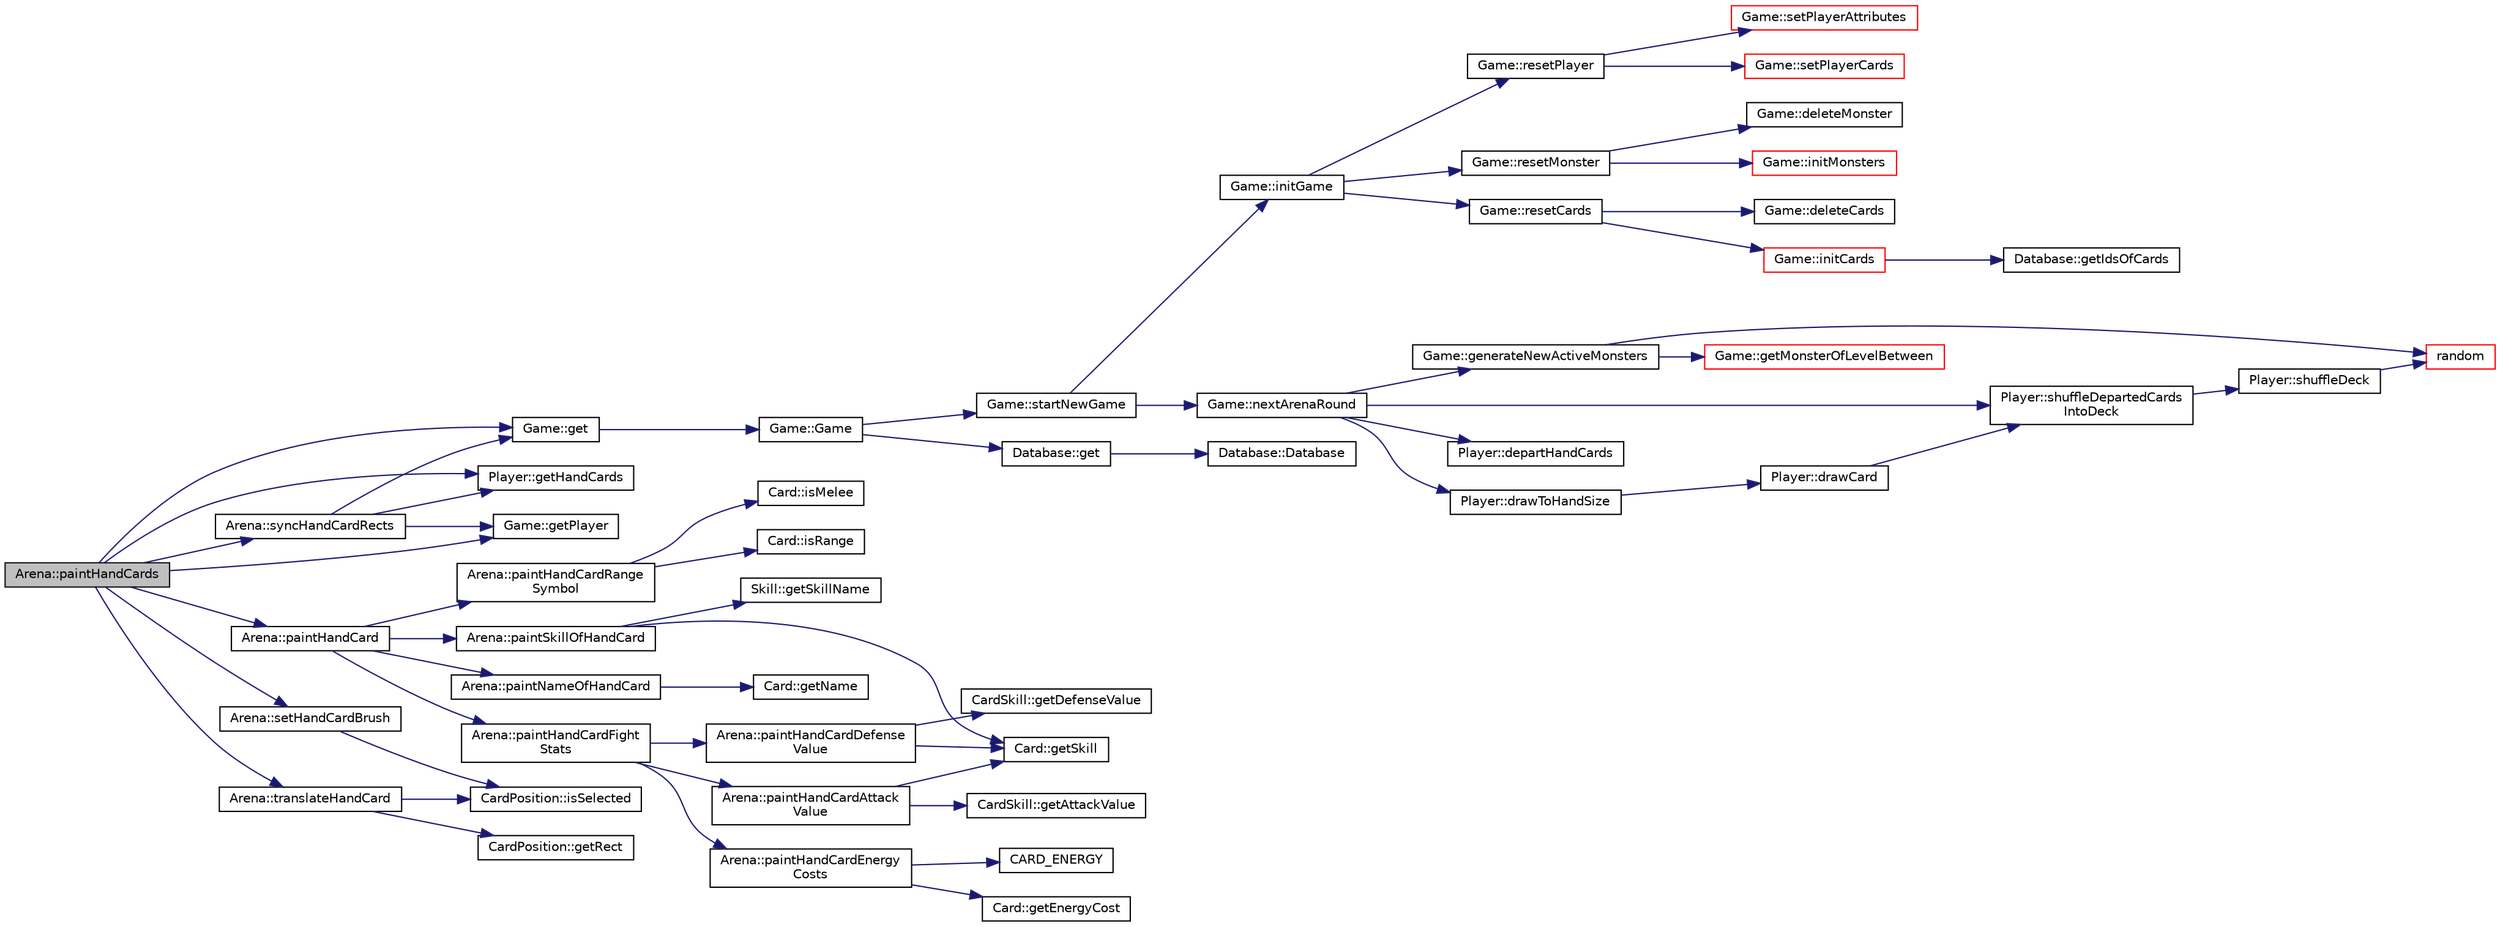 digraph "Arena::paintHandCards"
{
  bgcolor="transparent";
  edge [fontname="Helvetica",fontsize="10",labelfontname="Helvetica",labelfontsize="10"];
  node [fontname="Helvetica",fontsize="10",shape=record];
  rankdir="LR";
  Node437 [label="Arena::paintHandCards",height=0.2,width=0.4,color="black", fillcolor="grey75", style="filled", fontcolor="black"];
  Node437 -> Node438 [color="midnightblue",fontsize="10",style="solid",fontname="Helvetica"];
  Node438 [label="Game::get",height=0.2,width=0.4,color="black",URL="$classGame.html#a61506c03b35e21f5078997b7d5f80ea2"];
  Node438 -> Node439 [color="midnightblue",fontsize="10",style="solid",fontname="Helvetica"];
  Node439 [label="Game::Game",height=0.2,width=0.4,color="black",URL="$classGame.html#a3b4c8aab575024b6f3e2d648c6e17418"];
  Node439 -> Node440 [color="midnightblue",fontsize="10",style="solid",fontname="Helvetica"];
  Node440 [label="Database::get",height=0.2,width=0.4,color="black",URL="$classDatabase.html#a3f608f3a6735ed24e9a3fe39652d5e0c"];
  Node440 -> Node441 [color="midnightblue",fontsize="10",style="solid",fontname="Helvetica"];
  Node441 [label="Database::Database",height=0.2,width=0.4,color="black",URL="$classDatabase.html#a25acd0ba8ce00ebc6b331568d81e4230",tooltip="zeger auf die Singleton-Instanz dieser Klasse "];
  Node439 -> Node442 [color="midnightblue",fontsize="10",style="solid",fontname="Helvetica"];
  Node442 [label="Game::startNewGame",height=0.2,width=0.4,color="black",URL="$classGame.html#abf0598736d0752b99711691b0ef8203a",tooltip="Initialisisiert ein neues Spiel; alle Daten werden zurückgesetzt. "];
  Node442 -> Node443 [color="midnightblue",fontsize="10",style="solid",fontname="Helvetica"];
  Node443 [label="Game::initGame",height=0.2,width=0.4,color="black",URL="$classGame.html#ab684b380c7d3f3577e2fb80006415297"];
  Node443 -> Node444 [color="midnightblue",fontsize="10",style="solid",fontname="Helvetica"];
  Node444 [label="Game::resetCards",height=0.2,width=0.4,color="black",URL="$classGame.html#ac507aeb4b5d561cdfdf3e3df5884bf1a",tooltip="Alle Karten des Spielers werden entfernt, alle vorhandenen Karten werden gelöscht. Dann werden die Karteninformationen aus der Datenbankausgelesen und entsprechend neue Karteninstanzen erstellt. "];
  Node444 -> Node445 [color="midnightblue",fontsize="10",style="solid",fontname="Helvetica"];
  Node445 [label="Game::deleteCards",height=0.2,width=0.4,color="black",URL="$classGame.html#a1d6b0f25c8fa12f94b4e7c9cf9269f2c"];
  Node444 -> Node446 [color="midnightblue",fontsize="10",style="solid",fontname="Helvetica"];
  Node446 [label="Game::initCards",height=0.2,width=0.4,color="red",URL="$classGame.html#a17568b671bbe0059ead6fa14caa60161",tooltip="Alle Karteninformationen aus der Datenbank auslesen und entsprechende Instanzen für die Liste Game::c..."];
  Node446 -> Node447 [color="midnightblue",fontsize="10",style="solid",fontname="Helvetica"];
  Node447 [label="Database::getIdsOfCards",height=0.2,width=0.4,color="black",URL="$classDatabase.html#a4beef0173f64ff642d8f258390e7d818"];
  Node443 -> Node456 [color="midnightblue",fontsize="10",style="solid",fontname="Helvetica"];
  Node456 [label="Game::resetPlayer",height=0.2,width=0.4,color="black",URL="$classGame.html#ae39e8929a70458e0a8940f96fda8916a"];
  Node456 -> Node457 [color="midnightblue",fontsize="10",style="solid",fontname="Helvetica"];
  Node457 [label="Game::setPlayerAttributes",height=0.2,width=0.4,color="red",URL="$classGame.html#ad7fda0270cd6c6b9d6d9d9140a39230e"];
  Node456 -> Node468 [color="midnightblue",fontsize="10",style="solid",fontname="Helvetica"];
  Node468 [label="Game::setPlayerCards",height=0.2,width=0.4,color="red",URL="$classGame.html#aacfbc577a0c8af2c1b02d554bfc24f69"];
  Node443 -> Node473 [color="midnightblue",fontsize="10",style="solid",fontname="Helvetica"];
  Node473 [label="Game::resetMonster",height=0.2,width=0.4,color="black",URL="$classGame.html#ab235ca67bfe5f6d2a025a3172026a8ef"];
  Node473 -> Node474 [color="midnightblue",fontsize="10",style="solid",fontname="Helvetica"];
  Node474 [label="Game::deleteMonster",height=0.2,width=0.4,color="black",URL="$classGame.html#a2cfe1d491853398cc5f0282fe52a8ef7"];
  Node473 -> Node475 [color="midnightblue",fontsize="10",style="solid",fontname="Helvetica"];
  Node475 [label="Game::initMonsters",height=0.2,width=0.4,color="red",URL="$classGame.html#a0a1e2e30d5bce0fba8145db8cb6d1903"];
  Node442 -> Node489 [color="midnightblue",fontsize="10",style="solid",fontname="Helvetica"];
  Node489 [label="Game::nextArenaRound",height=0.2,width=0.4,color="black",URL="$classGame.html#a1228c49ac7a9f9d8d41f28ee5adb6034",tooltip="Eine neue Spielrunde wird gestartet. "];
  Node489 -> Node490 [color="midnightblue",fontsize="10",style="solid",fontname="Helvetica"];
  Node490 [label="Player::departHandCards",height=0.2,width=0.4,color="black",URL="$classPlayer.html#ae39c2137ec2735cf542eb9a58a73168f"];
  Node489 -> Node491 [color="midnightblue",fontsize="10",style="solid",fontname="Helvetica"];
  Node491 [label="Player::shuffleDepartedCards\lIntoDeck",height=0.2,width=0.4,color="black",URL="$classPlayer.html#aa223c36afccfc880a992e890a389889c"];
  Node491 -> Node492 [color="midnightblue",fontsize="10",style="solid",fontname="Helvetica"];
  Node492 [label="Player::shuffleDeck",height=0.2,width=0.4,color="black",URL="$classPlayer.html#a142f2c83ddb1e3f09622fd9044a7b602"];
  Node492 -> Node493 [color="midnightblue",fontsize="10",style="solid",fontname="Helvetica"];
  Node493 [label="random",height=0.2,width=0.4,color="red",URL="$config_8h.html#ad5755de87d8b9181d2d4f9915dd918b4"];
  Node489 -> Node497 [color="midnightblue",fontsize="10",style="solid",fontname="Helvetica"];
  Node497 [label="Player::drawToHandSize",height=0.2,width=0.4,color="black",URL="$classPlayer.html#acbd810213aaeb69c210ed38c3f1a45c3"];
  Node497 -> Node498 [color="midnightblue",fontsize="10",style="solid",fontname="Helvetica"];
  Node498 [label="Player::drawCard",height=0.2,width=0.4,color="black",URL="$classPlayer.html#a34874a1e9fdcbaf966b8f20db1dc6064"];
  Node498 -> Node491 [color="midnightblue",fontsize="10",style="solid",fontname="Helvetica"];
  Node489 -> Node499 [color="midnightblue",fontsize="10",style="solid",fontname="Helvetica"];
  Node499 [label="Game::generateNewActiveMonsters",height=0.2,width=0.4,color="black",URL="$classGame.html#a59f995481e3ab6852d2283106f0aa0b8"];
  Node499 -> Node500 [color="midnightblue",fontsize="10",style="solid",fontname="Helvetica"];
  Node500 [label="Game::getMonsterOfLevelBetween",height=0.2,width=0.4,color="red",URL="$classGame.html#a967b91bfbb2bfdec800b473283fe9278"];
  Node499 -> Node493 [color="midnightblue",fontsize="10",style="solid",fontname="Helvetica"];
  Node437 -> Node502 [color="midnightblue",fontsize="10",style="solid",fontname="Helvetica"];
  Node502 [label="Player::getHandCards",height=0.2,width=0.4,color="black",URL="$classPlayer.html#a92bfa1ad89cbda4543de0425d95a90ed"];
  Node437 -> Node503 [color="midnightblue",fontsize="10",style="solid",fontname="Helvetica"];
  Node503 [label="Game::getPlayer",height=0.2,width=0.4,color="black",URL="$classGame.html#a78627f02c887cca69c96d145701387f7",tooltip="Gibt die Instanz des Spielers zurück. "];
  Node437 -> Node504 [color="midnightblue",fontsize="10",style="solid",fontname="Helvetica"];
  Node504 [label="Arena::paintHandCard",height=0.2,width=0.4,color="black",URL="$classArena.html#a26fe4f31361aeec54d6a0de8f2db006c"];
  Node504 -> Node505 [color="midnightblue",fontsize="10",style="solid",fontname="Helvetica"];
  Node505 [label="Arena::paintHandCardFight\lStats",height=0.2,width=0.4,color="black",URL="$classArena.html#a7f2661fe4df31b4720794422e1213b0b"];
  Node505 -> Node506 [color="midnightblue",fontsize="10",style="solid",fontname="Helvetica"];
  Node506 [label="Arena::paintHandCardAttack\lValue",height=0.2,width=0.4,color="black",URL="$classArena.html#a730832b4ba057726228c1b88981e3fb1"];
  Node506 -> Node507 [color="midnightblue",fontsize="10",style="solid",fontname="Helvetica"];
  Node507 [label="CardSkill::getAttackValue",height=0.2,width=0.4,color="black",URL="$classCardSkill.html#a67088f33ef0605d65422bc9ecee6dddf"];
  Node506 -> Node508 [color="midnightblue",fontsize="10",style="solid",fontname="Helvetica"];
  Node508 [label="Card::getSkill",height=0.2,width=0.4,color="black",URL="$classCard.html#a124b1f828d2a97a933980be89515dfe4"];
  Node505 -> Node509 [color="midnightblue",fontsize="10",style="solid",fontname="Helvetica"];
  Node509 [label="Arena::paintHandCardDefense\lValue",height=0.2,width=0.4,color="black",URL="$classArena.html#a47fd76fa37e7e4839c0fba46930ac73a"];
  Node509 -> Node510 [color="midnightblue",fontsize="10",style="solid",fontname="Helvetica"];
  Node510 [label="CardSkill::getDefenseValue",height=0.2,width=0.4,color="black",URL="$classCardSkill.html#ae795798605ac0ef265264c1923539150"];
  Node509 -> Node508 [color="midnightblue",fontsize="10",style="solid",fontname="Helvetica"];
  Node505 -> Node511 [color="midnightblue",fontsize="10",style="solid",fontname="Helvetica"];
  Node511 [label="Arena::paintHandCardEnergy\lCosts",height=0.2,width=0.4,color="black",URL="$classArena.html#a722b9f104b5a440b72f17fd2a9cc7010"];
  Node511 -> Node512 [color="midnightblue",fontsize="10",style="solid",fontname="Helvetica"];
  Node512 [label="CARD_ENERGY",height=0.2,width=0.4,color="black",URL="$config_8h.html#a1d8b7d51f660fa0212db63a9d7a17987"];
  Node511 -> Node513 [color="midnightblue",fontsize="10",style="solid",fontname="Helvetica"];
  Node513 [label="Card::getEnergyCost",height=0.2,width=0.4,color="black",URL="$classCard.html#aee18dfccac738f4327b42041fc691170"];
  Node504 -> Node514 [color="midnightblue",fontsize="10",style="solid",fontname="Helvetica"];
  Node514 [label="Arena::paintHandCardRange\lSymbol",height=0.2,width=0.4,color="black",URL="$classArena.html#adf3ddc7b02ab7dac33d625437539324f"];
  Node514 -> Node515 [color="midnightblue",fontsize="10",style="solid",fontname="Helvetica"];
  Node515 [label="Card::isMelee",height=0.2,width=0.4,color="black",URL="$classCard.html#a055195e202506fe06e3b50c9499c288a"];
  Node514 -> Node516 [color="midnightblue",fontsize="10",style="solid",fontname="Helvetica"];
  Node516 [label="Card::isRange",height=0.2,width=0.4,color="black",URL="$classCard.html#a55213530e38149af3728cae19c49f6fe"];
  Node504 -> Node517 [color="midnightblue",fontsize="10",style="solid",fontname="Helvetica"];
  Node517 [label="Arena::paintNameOfHandCard",height=0.2,width=0.4,color="black",URL="$classArena.html#aeb117d43620d31d20580fd09f601e4de"];
  Node517 -> Node518 [color="midnightblue",fontsize="10",style="solid",fontname="Helvetica"];
  Node518 [label="Card::getName",height=0.2,width=0.4,color="black",URL="$classCard.html#a8ddd3cf374b1ad37407c1a44518a6a10"];
  Node504 -> Node519 [color="midnightblue",fontsize="10",style="solid",fontname="Helvetica"];
  Node519 [label="Arena::paintSkillOfHandCard",height=0.2,width=0.4,color="black",URL="$classArena.html#a9c560099f1041711a76ffad94737964b"];
  Node519 -> Node508 [color="midnightblue",fontsize="10",style="solid",fontname="Helvetica"];
  Node519 -> Node520 [color="midnightblue",fontsize="10",style="solid",fontname="Helvetica"];
  Node520 [label="Skill::getSkillName",height=0.2,width=0.4,color="black",URL="$classSkill.html#af182dbedec4a7456a58c93a34e74d9a7"];
  Node437 -> Node521 [color="midnightblue",fontsize="10",style="solid",fontname="Helvetica"];
  Node521 [label="Arena::setHandCardBrush",height=0.2,width=0.4,color="black",URL="$classArena.html#a93b5a2dee1c54ed305eeeb5f02e26c56"];
  Node521 -> Node522 [color="midnightblue",fontsize="10",style="solid",fontname="Helvetica"];
  Node522 [label="CardPosition::isSelected",height=0.2,width=0.4,color="black",URL="$classCardPosition.html#a7e4274b5a185d8ece9e1950320732737"];
  Node437 -> Node523 [color="midnightblue",fontsize="10",style="solid",fontname="Helvetica"];
  Node523 [label="Arena::syncHandCardRects",height=0.2,width=0.4,color="black",URL="$classArena.html#a730ef65a0b383f1f2b7fc2d7f028f955"];
  Node523 -> Node438 [color="midnightblue",fontsize="10",style="solid",fontname="Helvetica"];
  Node523 -> Node503 [color="midnightblue",fontsize="10",style="solid",fontname="Helvetica"];
  Node523 -> Node502 [color="midnightblue",fontsize="10",style="solid",fontname="Helvetica"];
  Node437 -> Node524 [color="midnightblue",fontsize="10",style="solid",fontname="Helvetica"];
  Node524 [label="Arena::translateHandCard",height=0.2,width=0.4,color="black",URL="$classArena.html#a6f2402ae84b98142b2366c34f66d75f4"];
  Node524 -> Node522 [color="midnightblue",fontsize="10",style="solid",fontname="Helvetica"];
  Node524 -> Node525 [color="midnightblue",fontsize="10",style="solid",fontname="Helvetica"];
  Node525 [label="CardPosition::getRect",height=0.2,width=0.4,color="black",URL="$classCardPosition.html#a1edff61fb567597c47189c4c997441c4"];
}
